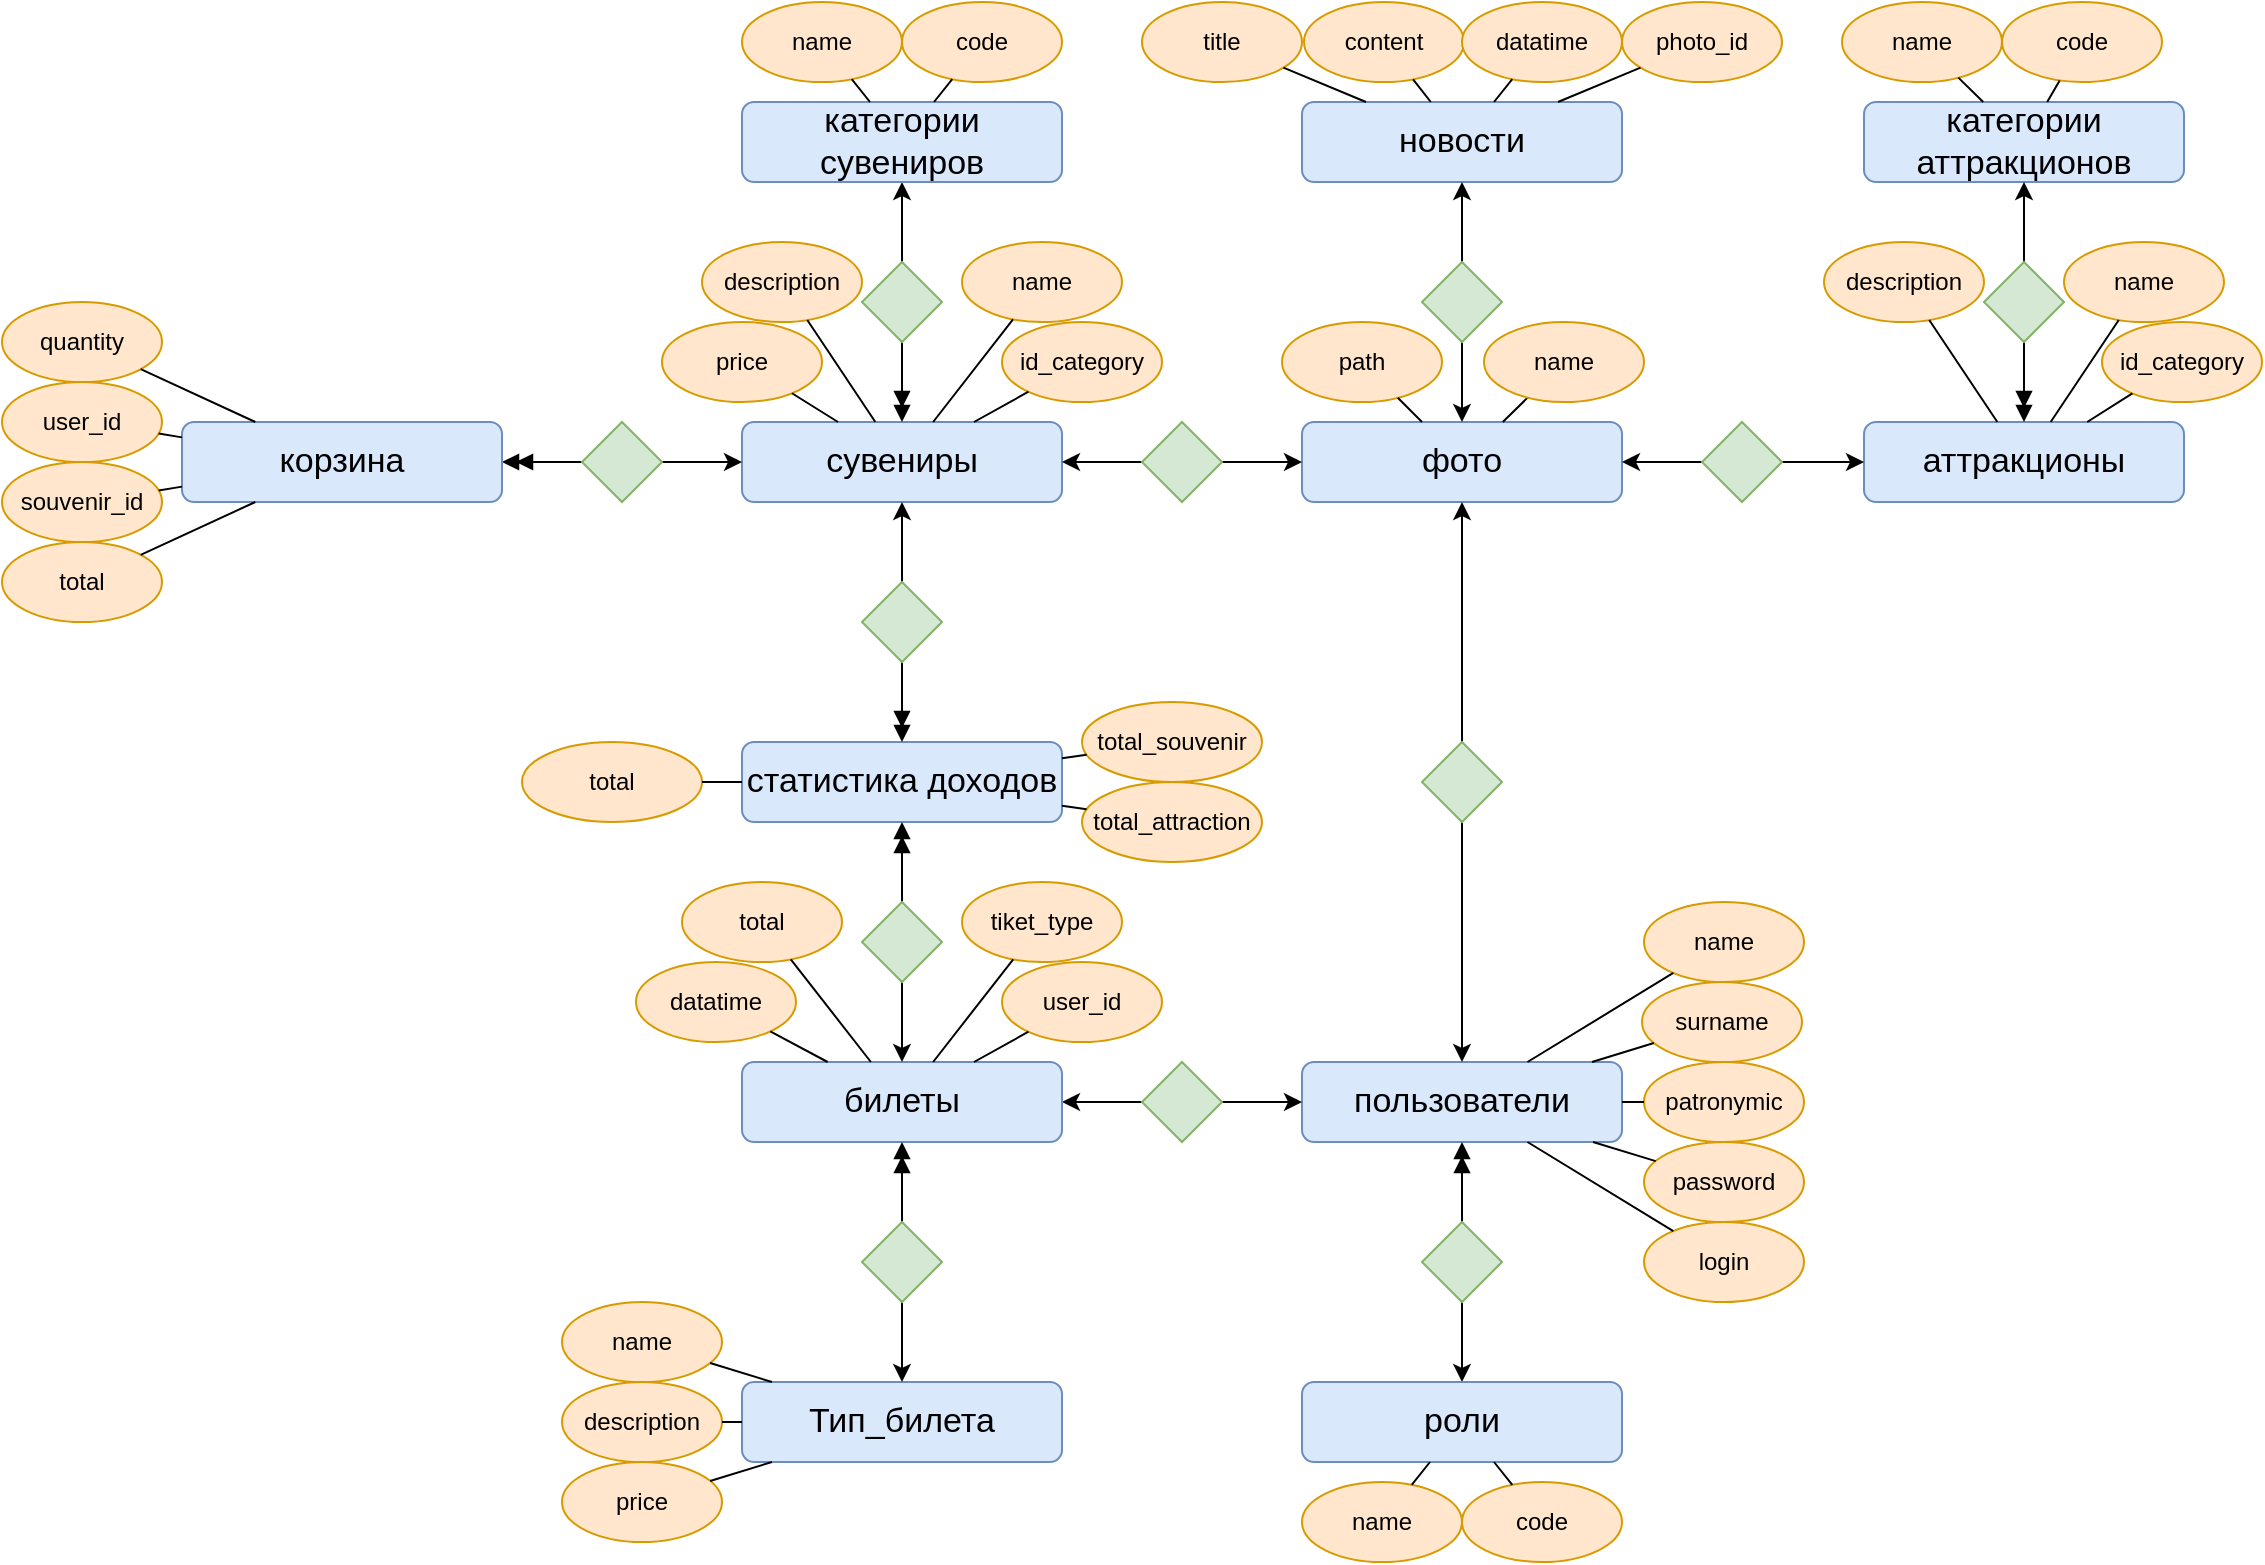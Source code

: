 <mxfile version="21.6.8" type="device">
  <diagram name="Страница — 1" id="EJMO9S1pi9yWRXILg9kb">
    <mxGraphModel dx="1434" dy="2005" grid="1" gridSize="10" guides="1" tooltips="1" connect="1" arrows="1" fold="1" page="1" pageScale="1" pageWidth="827" pageHeight="1169" math="0" shadow="0">
      <root>
        <mxCell id="0" />
        <mxCell id="1" parent="0" />
        <mxCell id="ULA0XsyP2q0sNug3zvJ--26" value="&lt;font style=&quot;font-size: 17px;&quot;&gt;аттракционы&lt;/font&gt;" style="rounded=1;whiteSpace=wrap;html=1;fillColor=#dae8fc;strokeColor=#6c8ebf;" vertex="1" parent="1">
          <mxGeometry x="1441" y="200" width="160" height="40" as="geometry" />
        </mxCell>
        <mxCell id="ULA0XsyP2q0sNug3zvJ--27" value="&lt;font style=&quot;font-size: 17px;&quot;&gt;категории аттракционов&lt;/font&gt;" style="rounded=1;whiteSpace=wrap;html=1;fillColor=#dae8fc;strokeColor=#6c8ebf;" vertex="1" parent="1">
          <mxGeometry x="1441" y="40" width="160" height="40" as="geometry" />
        </mxCell>
        <mxCell id="ULA0XsyP2q0sNug3zvJ--29" value="&lt;font style=&quot;font-size: 17px;&quot;&gt;пользователи&lt;/font&gt;" style="rounded=1;whiteSpace=wrap;html=1;fillColor=#dae8fc;strokeColor=#6c8ebf;" vertex="1" parent="1">
          <mxGeometry x="1160" y="520" width="160" height="40" as="geometry" />
        </mxCell>
        <mxCell id="ULA0XsyP2q0sNug3zvJ--86" style="edgeStyle=orthogonalEdgeStyle;rounded=0;orthogonalLoop=1;jettySize=auto;html=1;" edge="1" parent="1" source="ULA0XsyP2q0sNug3zvJ--30" target="ULA0XsyP2q0sNug3zvJ--27">
          <mxGeometry relative="1" as="geometry" />
        </mxCell>
        <mxCell id="ULA0XsyP2q0sNug3zvJ--87" style="edgeStyle=orthogonalEdgeStyle;rounded=0;orthogonalLoop=1;jettySize=auto;html=1;endArrow=doubleBlock;endFill=1;" edge="1" parent="1" source="ULA0XsyP2q0sNug3zvJ--30" target="ULA0XsyP2q0sNug3zvJ--26">
          <mxGeometry relative="1" as="geometry" />
        </mxCell>
        <mxCell id="ULA0XsyP2q0sNug3zvJ--30" value="" style="rhombus;whiteSpace=wrap;html=1;fillColor=#d5e8d4;strokeColor=#82b366;" vertex="1" parent="1">
          <mxGeometry x="1501" y="120" width="40" height="40" as="geometry" />
        </mxCell>
        <mxCell id="ULA0XsyP2q0sNug3zvJ--35" style="edgeStyle=orthogonalEdgeStyle;rounded=0;orthogonalLoop=1;jettySize=auto;html=1;" edge="1" parent="1" source="ULA0XsyP2q0sNug3zvJ--33" target="ULA0XsyP2q0sNug3zvJ--40">
          <mxGeometry relative="1" as="geometry">
            <mxPoint x="1441" y="220" as="targetPoint" />
          </mxGeometry>
        </mxCell>
        <mxCell id="ULA0XsyP2q0sNug3zvJ--88" style="edgeStyle=orthogonalEdgeStyle;rounded=0;orthogonalLoop=1;jettySize=auto;html=1;" edge="1" parent="1" source="ULA0XsyP2q0sNug3zvJ--33" target="ULA0XsyP2q0sNug3zvJ--29">
          <mxGeometry relative="1" as="geometry" />
        </mxCell>
        <mxCell id="ULA0XsyP2q0sNug3zvJ--33" value="" style="rhombus;whiteSpace=wrap;html=1;fillColor=#d5e8d4;strokeColor=#82b366;" vertex="1" parent="1">
          <mxGeometry x="1080" y="520" width="40" height="40" as="geometry" />
        </mxCell>
        <mxCell id="ULA0XsyP2q0sNug3zvJ--38" style="edgeStyle=orthogonalEdgeStyle;rounded=0;orthogonalLoop=1;jettySize=auto;html=1;" edge="1" parent="1" source="ULA0XsyP2q0sNug3zvJ--36" target="ULA0XsyP2q0sNug3zvJ--37">
          <mxGeometry relative="1" as="geometry" />
        </mxCell>
        <mxCell id="ULA0XsyP2q0sNug3zvJ--39" style="edgeStyle=orthogonalEdgeStyle;rounded=0;orthogonalLoop=1;jettySize=auto;html=1;endArrow=doubleBlock;endFill=1;" edge="1" parent="1" source="ULA0XsyP2q0sNug3zvJ--36" target="ULA0XsyP2q0sNug3zvJ--29">
          <mxGeometry relative="1" as="geometry">
            <mxPoint x="1690" y="1100" as="targetPoint" />
          </mxGeometry>
        </mxCell>
        <mxCell id="ULA0XsyP2q0sNug3zvJ--36" value="" style="rhombus;whiteSpace=wrap;html=1;fillColor=#d5e8d4;strokeColor=#82b366;" vertex="1" parent="1">
          <mxGeometry x="1220" y="600" width="40" height="40" as="geometry" />
        </mxCell>
        <mxCell id="ULA0XsyP2q0sNug3zvJ--37" value="&lt;font style=&quot;font-size: 17px;&quot;&gt;роли&lt;/font&gt;" style="rounded=1;whiteSpace=wrap;html=1;fillColor=#dae8fc;strokeColor=#6c8ebf;" vertex="1" parent="1">
          <mxGeometry x="1160" y="680" width="160" height="40" as="geometry" />
        </mxCell>
        <mxCell id="ULA0XsyP2q0sNug3zvJ--40" value="&lt;font style=&quot;font-size: 17px;&quot;&gt;билеты&lt;/font&gt;" style="rounded=1;whiteSpace=wrap;html=1;fillColor=#dae8fc;strokeColor=#6c8ebf;" vertex="1" parent="1">
          <mxGeometry x="880" y="520" width="160" height="40" as="geometry" />
        </mxCell>
        <mxCell id="ULA0XsyP2q0sNug3zvJ--53" value="&lt;font style=&quot;font-size: 17px;&quot;&gt;сувениры&lt;/font&gt;" style="rounded=1;whiteSpace=wrap;html=1;fillColor=#dae8fc;strokeColor=#6c8ebf;" vertex="1" parent="1">
          <mxGeometry x="880" y="200" width="160" height="40" as="geometry" />
        </mxCell>
        <mxCell id="ULA0XsyP2q0sNug3zvJ--60" style="edgeStyle=orthogonalEdgeStyle;rounded=0;orthogonalLoop=1;jettySize=auto;html=1;endArrow=doubleBlock;endFill=1;" edge="1" parent="1" source="ULA0XsyP2q0sNug3zvJ--58" target="ULA0XsyP2q0sNug3zvJ--53">
          <mxGeometry relative="1" as="geometry" />
        </mxCell>
        <mxCell id="ULA0XsyP2q0sNug3zvJ--61" style="edgeStyle=orthogonalEdgeStyle;rounded=0;orthogonalLoop=1;jettySize=auto;html=1;" edge="1" parent="1" source="ULA0XsyP2q0sNug3zvJ--58" target="ULA0XsyP2q0sNug3zvJ--59">
          <mxGeometry relative="1" as="geometry" />
        </mxCell>
        <mxCell id="ULA0XsyP2q0sNug3zvJ--58" value="" style="rhombus;whiteSpace=wrap;html=1;fillColor=#d5e8d4;strokeColor=#82b366;" vertex="1" parent="1">
          <mxGeometry x="940" y="120" width="40" height="40" as="geometry" />
        </mxCell>
        <mxCell id="ULA0XsyP2q0sNug3zvJ--59" value="&lt;span style=&quot;font-size: 17px;&quot;&gt;категории сувениров&lt;/span&gt;" style="rounded=1;whiteSpace=wrap;html=1;fillColor=#dae8fc;strokeColor=#6c8ebf;" vertex="1" parent="1">
          <mxGeometry x="880" y="40" width="160" height="40" as="geometry" />
        </mxCell>
        <mxCell id="ULA0XsyP2q0sNug3zvJ--62" value="&lt;font style=&quot;font-size: 17px;&quot;&gt;новости&lt;/font&gt;" style="rounded=1;whiteSpace=wrap;html=1;fillColor=#dae8fc;strokeColor=#6c8ebf;" vertex="1" parent="1">
          <mxGeometry x="1160" y="40" width="160" height="40" as="geometry" />
        </mxCell>
        <mxCell id="ULA0XsyP2q0sNug3zvJ--63" value="&lt;font style=&quot;font-size: 17px;&quot;&gt;фото&lt;/font&gt;" style="rounded=1;whiteSpace=wrap;html=1;fillColor=#dae8fc;strokeColor=#6c8ebf;" vertex="1" parent="1">
          <mxGeometry x="1160" y="200" width="160" height="40" as="geometry" />
        </mxCell>
        <mxCell id="ULA0XsyP2q0sNug3zvJ--65" style="edgeStyle=orthogonalEdgeStyle;rounded=0;orthogonalLoop=1;jettySize=auto;html=1;" edge="1" parent="1" source="ULA0XsyP2q0sNug3zvJ--64" target="ULA0XsyP2q0sNug3zvJ--63">
          <mxGeometry relative="1" as="geometry" />
        </mxCell>
        <mxCell id="ULA0XsyP2q0sNug3zvJ--66" style="edgeStyle=orthogonalEdgeStyle;rounded=0;orthogonalLoop=1;jettySize=auto;html=1;" edge="1" parent="1" source="ULA0XsyP2q0sNug3zvJ--64" target="ULA0XsyP2q0sNug3zvJ--62">
          <mxGeometry relative="1" as="geometry" />
        </mxCell>
        <mxCell id="ULA0XsyP2q0sNug3zvJ--64" value="" style="rhombus;whiteSpace=wrap;html=1;fillColor=#d5e8d4;strokeColor=#82b366;" vertex="1" parent="1">
          <mxGeometry x="1220" y="120" width="40" height="40" as="geometry" />
        </mxCell>
        <mxCell id="ULA0XsyP2q0sNug3zvJ--71" style="edgeStyle=orthogonalEdgeStyle;rounded=0;orthogonalLoop=1;jettySize=auto;html=1;" edge="1" parent="1" source="ULA0XsyP2q0sNug3zvJ--70" target="ULA0XsyP2q0sNug3zvJ--63">
          <mxGeometry relative="1" as="geometry" />
        </mxCell>
        <mxCell id="ULA0XsyP2q0sNug3zvJ--72" style="edgeStyle=orthogonalEdgeStyle;rounded=0;orthogonalLoop=1;jettySize=auto;html=1;" edge="1" parent="1" source="ULA0XsyP2q0sNug3zvJ--70" target="ULA0XsyP2q0sNug3zvJ--53">
          <mxGeometry relative="1" as="geometry" />
        </mxCell>
        <mxCell id="ULA0XsyP2q0sNug3zvJ--70" value="" style="rhombus;whiteSpace=wrap;html=1;fillColor=#d5e8d4;strokeColor=#82b366;" vertex="1" parent="1">
          <mxGeometry x="1080" y="200" width="40" height="40" as="geometry" />
        </mxCell>
        <mxCell id="ULA0XsyP2q0sNug3zvJ--75" style="edgeStyle=orthogonalEdgeStyle;rounded=0;orthogonalLoop=1;jettySize=auto;html=1;" edge="1" parent="1" source="ULA0XsyP2q0sNug3zvJ--74" target="ULA0XsyP2q0sNug3zvJ--63">
          <mxGeometry relative="1" as="geometry" />
        </mxCell>
        <mxCell id="ULA0XsyP2q0sNug3zvJ--76" style="edgeStyle=orthogonalEdgeStyle;rounded=0;orthogonalLoop=1;jettySize=auto;html=1;" edge="1" parent="1" source="ULA0XsyP2q0sNug3zvJ--74" target="ULA0XsyP2q0sNug3zvJ--29">
          <mxGeometry relative="1" as="geometry" />
        </mxCell>
        <mxCell id="ULA0XsyP2q0sNug3zvJ--74" value="" style="rhombus;whiteSpace=wrap;html=1;fillColor=#d5e8d4;strokeColor=#82b366;" vertex="1" parent="1">
          <mxGeometry x="1220" y="360" width="40" height="40" as="geometry" />
        </mxCell>
        <mxCell id="ULA0XsyP2q0sNug3zvJ--81" style="edgeStyle=orthogonalEdgeStyle;rounded=0;orthogonalLoop=1;jettySize=auto;html=1;" edge="1" parent="1" source="ULA0XsyP2q0sNug3zvJ--80" target="ULA0XsyP2q0sNug3zvJ--63">
          <mxGeometry relative="1" as="geometry" />
        </mxCell>
        <mxCell id="ULA0XsyP2q0sNug3zvJ--85" style="edgeStyle=orthogonalEdgeStyle;rounded=0;orthogonalLoop=1;jettySize=auto;html=1;" edge="1" parent="1" source="ULA0XsyP2q0sNug3zvJ--80" target="ULA0XsyP2q0sNug3zvJ--26">
          <mxGeometry relative="1" as="geometry" />
        </mxCell>
        <mxCell id="ULA0XsyP2q0sNug3zvJ--80" value="" style="rhombus;whiteSpace=wrap;html=1;fillColor=#d5e8d4;strokeColor=#82b366;" vertex="1" parent="1">
          <mxGeometry x="1360" y="200" width="40" height="40" as="geometry" />
        </mxCell>
        <mxCell id="ULA0XsyP2q0sNug3zvJ--90" style="edgeStyle=orthogonalEdgeStyle;rounded=0;orthogonalLoop=1;jettySize=auto;html=1;" edge="1" parent="1" source="ULA0XsyP2q0sNug3zvJ--89" target="ULA0XsyP2q0sNug3zvJ--53">
          <mxGeometry relative="1" as="geometry" />
        </mxCell>
        <mxCell id="ULA0XsyP2q0sNug3zvJ--92" style="edgeStyle=orthogonalEdgeStyle;rounded=0;orthogonalLoop=1;jettySize=auto;html=1;endArrow=doubleBlock;endFill=1;" edge="1" parent="1" source="ULA0XsyP2q0sNug3zvJ--89" target="ULA0XsyP2q0sNug3zvJ--91">
          <mxGeometry relative="1" as="geometry" />
        </mxCell>
        <mxCell id="ULA0XsyP2q0sNug3zvJ--89" value="" style="rhombus;whiteSpace=wrap;html=1;fillColor=#d5e8d4;strokeColor=#82b366;" vertex="1" parent="1">
          <mxGeometry x="800" y="200" width="40" height="40" as="geometry" />
        </mxCell>
        <mxCell id="ULA0XsyP2q0sNug3zvJ--91" value="&lt;font style=&quot;font-size: 17px;&quot;&gt;корзина&lt;/font&gt;" style="rounded=1;whiteSpace=wrap;html=1;fillColor=#dae8fc;strokeColor=#6c8ebf;" vertex="1" parent="1">
          <mxGeometry x="600" y="200" width="160" height="40" as="geometry" />
        </mxCell>
        <mxCell id="ULA0XsyP2q0sNug3zvJ--94" value="&lt;font style=&quot;font-size: 17px;&quot;&gt;статистика доходов&lt;/font&gt;" style="rounded=1;whiteSpace=wrap;html=1;fillColor=#dae8fc;strokeColor=#6c8ebf;" vertex="1" parent="1">
          <mxGeometry x="880" y="360" width="160" height="40" as="geometry" />
        </mxCell>
        <mxCell id="ULA0XsyP2q0sNug3zvJ--95" value="&lt;font style=&quot;font-size: 17px;&quot;&gt;Тип_билета&lt;/font&gt;" style="rounded=1;whiteSpace=wrap;html=1;fillColor=#dae8fc;strokeColor=#6c8ebf;" vertex="1" parent="1">
          <mxGeometry x="880" y="680" width="160" height="40" as="geometry" />
        </mxCell>
        <mxCell id="ULA0XsyP2q0sNug3zvJ--97" style="edgeStyle=orthogonalEdgeStyle;rounded=0;orthogonalLoop=1;jettySize=auto;html=1;endArrow=doubleBlock;endFill=1;" edge="1" parent="1" source="ULA0XsyP2q0sNug3zvJ--96" target="ULA0XsyP2q0sNug3zvJ--40">
          <mxGeometry relative="1" as="geometry" />
        </mxCell>
        <mxCell id="ULA0XsyP2q0sNug3zvJ--98" style="edgeStyle=orthogonalEdgeStyle;rounded=0;orthogonalLoop=1;jettySize=auto;html=1;" edge="1" parent="1" source="ULA0XsyP2q0sNug3zvJ--96" target="ULA0XsyP2q0sNug3zvJ--95">
          <mxGeometry relative="1" as="geometry" />
        </mxCell>
        <mxCell id="ULA0XsyP2q0sNug3zvJ--96" value="" style="rhombus;whiteSpace=wrap;html=1;fillColor=#d5e8d4;strokeColor=#82b366;" vertex="1" parent="1">
          <mxGeometry x="940" y="600" width="40" height="40" as="geometry" />
        </mxCell>
        <mxCell id="ULA0XsyP2q0sNug3zvJ--101" style="edgeStyle=orthogonalEdgeStyle;rounded=0;orthogonalLoop=1;jettySize=auto;html=1;" edge="1" parent="1" source="ULA0XsyP2q0sNug3zvJ--99" target="ULA0XsyP2q0sNug3zvJ--53">
          <mxGeometry relative="1" as="geometry" />
        </mxCell>
        <mxCell id="ULA0XsyP2q0sNug3zvJ--102" style="edgeStyle=orthogonalEdgeStyle;rounded=0;orthogonalLoop=1;jettySize=auto;html=1;endArrow=doubleBlock;endFill=1;" edge="1" parent="1" source="ULA0XsyP2q0sNug3zvJ--99" target="ULA0XsyP2q0sNug3zvJ--94">
          <mxGeometry relative="1" as="geometry" />
        </mxCell>
        <mxCell id="ULA0XsyP2q0sNug3zvJ--99" value="" style="rhombus;whiteSpace=wrap;html=1;fillColor=#d5e8d4;strokeColor=#82b366;" vertex="1" parent="1">
          <mxGeometry x="940" y="280" width="40" height="40" as="geometry" />
        </mxCell>
        <mxCell id="ULA0XsyP2q0sNug3zvJ--103" style="edgeStyle=orthogonalEdgeStyle;rounded=0;orthogonalLoop=1;jettySize=auto;html=1;endArrow=doubleBlock;endFill=1;" edge="1" parent="1" source="ULA0XsyP2q0sNug3zvJ--100" target="ULA0XsyP2q0sNug3zvJ--94">
          <mxGeometry relative="1" as="geometry" />
        </mxCell>
        <mxCell id="ULA0XsyP2q0sNug3zvJ--104" style="edgeStyle=orthogonalEdgeStyle;rounded=0;orthogonalLoop=1;jettySize=auto;html=1;" edge="1" parent="1" source="ULA0XsyP2q0sNug3zvJ--100" target="ULA0XsyP2q0sNug3zvJ--40">
          <mxGeometry relative="1" as="geometry" />
        </mxCell>
        <mxCell id="ULA0XsyP2q0sNug3zvJ--100" value="" style="rhombus;whiteSpace=wrap;html=1;fillColor=#d5e8d4;strokeColor=#82b366;" vertex="1" parent="1">
          <mxGeometry x="940" y="440" width="40" height="40" as="geometry" />
        </mxCell>
        <mxCell id="ULA0XsyP2q0sNug3zvJ--105" value="name" style="ellipse;whiteSpace=wrap;html=1;fillColor=#ffe6cc;strokeColor=#d79b00;" vertex="1" parent="1">
          <mxGeometry x="1160" y="730" width="80" height="40" as="geometry" />
        </mxCell>
        <mxCell id="ULA0XsyP2q0sNug3zvJ--106" value="code" style="ellipse;whiteSpace=wrap;html=1;fillColor=#ffe6cc;strokeColor=#d79b00;" vertex="1" parent="1">
          <mxGeometry x="1240" y="730" width="80" height="40" as="geometry" />
        </mxCell>
        <mxCell id="ULA0XsyP2q0sNug3zvJ--107" value="" style="endArrow=none;html=1;rounded=0;" edge="1" parent="1" source="ULA0XsyP2q0sNug3zvJ--105" target="ULA0XsyP2q0sNug3zvJ--37">
          <mxGeometry width="50" height="50" relative="1" as="geometry">
            <mxPoint x="1110" y="450" as="sourcePoint" />
            <mxPoint x="1160" y="400" as="targetPoint" />
          </mxGeometry>
        </mxCell>
        <mxCell id="ULA0XsyP2q0sNug3zvJ--108" value="" style="endArrow=none;html=1;rounded=0;" edge="1" parent="1" source="ULA0XsyP2q0sNug3zvJ--106" target="ULA0XsyP2q0sNug3zvJ--37">
          <mxGeometry width="50" height="50" relative="1" as="geometry">
            <mxPoint x="1220" y="771" as="sourcePoint" />
            <mxPoint x="1240" y="730" as="targetPoint" />
          </mxGeometry>
        </mxCell>
        <mxCell id="ULA0XsyP2q0sNug3zvJ--109" value="name" style="ellipse;whiteSpace=wrap;html=1;fillColor=#ffe6cc;strokeColor=#d79b00;" vertex="1" parent="1">
          <mxGeometry x="1430" y="-10" width="80" height="40" as="geometry" />
        </mxCell>
        <mxCell id="ULA0XsyP2q0sNug3zvJ--110" value="code" style="ellipse;whiteSpace=wrap;html=1;fillColor=#ffe6cc;strokeColor=#d79b00;" vertex="1" parent="1">
          <mxGeometry x="1510" y="-10" width="80" height="40" as="geometry" />
        </mxCell>
        <mxCell id="ULA0XsyP2q0sNug3zvJ--112" value="" style="endArrow=none;html=1;rounded=0;" edge="1" parent="1" source="ULA0XsyP2q0sNug3zvJ--27" target="ULA0XsyP2q0sNug3zvJ--110">
          <mxGeometry width="50" height="50" relative="1" as="geometry">
            <mxPoint x="1110" y="350" as="sourcePoint" />
            <mxPoint x="1160" y="300" as="targetPoint" />
          </mxGeometry>
        </mxCell>
        <mxCell id="ULA0XsyP2q0sNug3zvJ--113" value="" style="endArrow=none;html=1;rounded=0;" edge="1" parent="1" source="ULA0XsyP2q0sNug3zvJ--27" target="ULA0XsyP2q0sNug3zvJ--109">
          <mxGeometry width="50" height="50" relative="1" as="geometry">
            <mxPoint x="1110" y="350" as="sourcePoint" />
            <mxPoint x="1160" y="300" as="targetPoint" />
          </mxGeometry>
        </mxCell>
        <mxCell id="ULA0XsyP2q0sNug3zvJ--115" value="name" style="ellipse;whiteSpace=wrap;html=1;fillColor=#ffe6cc;strokeColor=#d79b00;" vertex="1" parent="1">
          <mxGeometry x="880" y="-10" width="80" height="40" as="geometry" />
        </mxCell>
        <mxCell id="ULA0XsyP2q0sNug3zvJ--116" value="code" style="ellipse;whiteSpace=wrap;html=1;fillColor=#ffe6cc;strokeColor=#d79b00;" vertex="1" parent="1">
          <mxGeometry x="960" y="-10" width="80" height="40" as="geometry" />
        </mxCell>
        <mxCell id="ULA0XsyP2q0sNug3zvJ--117" value="" style="endArrow=none;html=1;rounded=0;" edge="1" parent="1" source="ULA0XsyP2q0sNug3zvJ--59" target="ULA0XsyP2q0sNug3zvJ--115">
          <mxGeometry width="50" height="50" relative="1" as="geometry">
            <mxPoint x="1516" y="50" as="sourcePoint" />
            <mxPoint x="1494" y="19" as="targetPoint" />
          </mxGeometry>
        </mxCell>
        <mxCell id="ULA0XsyP2q0sNug3zvJ--118" value="" style="endArrow=none;html=1;rounded=0;" edge="1" parent="1" source="ULA0XsyP2q0sNug3zvJ--59" target="ULA0XsyP2q0sNug3zvJ--116">
          <mxGeometry width="50" height="50" relative="1" as="geometry">
            <mxPoint x="959" y="50" as="sourcePoint" />
            <mxPoint x="941" y="19" as="targetPoint" />
          </mxGeometry>
        </mxCell>
        <mxCell id="ULA0XsyP2q0sNug3zvJ--119" value="name" style="ellipse;whiteSpace=wrap;html=1;fillColor=#ffe6cc;strokeColor=#d79b00;" vertex="1" parent="1">
          <mxGeometry x="1331" y="440" width="80" height="40" as="geometry" />
        </mxCell>
        <mxCell id="ULA0XsyP2q0sNug3zvJ--120" value="surname" style="ellipse;whiteSpace=wrap;html=1;fillColor=#ffe6cc;strokeColor=#d79b00;" vertex="1" parent="1">
          <mxGeometry x="1330" y="480" width="80" height="40" as="geometry" />
        </mxCell>
        <mxCell id="ULA0XsyP2q0sNug3zvJ--121" value="patronymic" style="ellipse;whiteSpace=wrap;html=1;fillColor=#ffe6cc;strokeColor=#d79b00;" vertex="1" parent="1">
          <mxGeometry x="1331" y="520" width="80" height="40" as="geometry" />
        </mxCell>
        <mxCell id="ULA0XsyP2q0sNug3zvJ--122" value="password" style="ellipse;whiteSpace=wrap;html=1;fillColor=#ffe6cc;strokeColor=#d79b00;" vertex="1" parent="1">
          <mxGeometry x="1331" y="560" width="80" height="40" as="geometry" />
        </mxCell>
        <mxCell id="ULA0XsyP2q0sNug3zvJ--123" value="login" style="ellipse;whiteSpace=wrap;html=1;fillColor=#ffe6cc;strokeColor=#d79b00;" vertex="1" parent="1">
          <mxGeometry x="1331" y="600" width="80" height="40" as="geometry" />
        </mxCell>
        <mxCell id="ULA0XsyP2q0sNug3zvJ--124" value="" style="endArrow=none;html=1;rounded=0;" edge="1" parent="1" source="ULA0XsyP2q0sNug3zvJ--29" target="ULA0XsyP2q0sNug3zvJ--119">
          <mxGeometry width="50" height="50" relative="1" as="geometry">
            <mxPoint x="1110" y="550" as="sourcePoint" />
            <mxPoint x="1160" y="500" as="targetPoint" />
          </mxGeometry>
        </mxCell>
        <mxCell id="ULA0XsyP2q0sNug3zvJ--125" value="" style="endArrow=none;html=1;rounded=0;" edge="1" parent="1" source="ULA0XsyP2q0sNug3zvJ--29" target="ULA0XsyP2q0sNug3zvJ--120">
          <mxGeometry width="50" height="50" relative="1" as="geometry">
            <mxPoint x="1288" y="530" as="sourcePoint" />
            <mxPoint x="1373" y="485" as="targetPoint" />
          </mxGeometry>
        </mxCell>
        <mxCell id="ULA0XsyP2q0sNug3zvJ--126" value="" style="endArrow=none;html=1;rounded=0;" edge="1" parent="1" source="ULA0XsyP2q0sNug3zvJ--29" target="ULA0XsyP2q0sNug3zvJ--121">
          <mxGeometry width="50" height="50" relative="1" as="geometry">
            <mxPoint x="1325" y="530" as="sourcePoint" />
            <mxPoint x="1364" y="519" as="targetPoint" />
          </mxGeometry>
        </mxCell>
        <mxCell id="ULA0XsyP2q0sNug3zvJ--127" value="" style="endArrow=none;html=1;rounded=0;" edge="1" parent="1" source="ULA0XsyP2q0sNug3zvJ--29" target="ULA0XsyP2q0sNug3zvJ--122">
          <mxGeometry width="50" height="50" relative="1" as="geometry">
            <mxPoint x="1330" y="550" as="sourcePoint" />
            <mxPoint x="1360" y="550" as="targetPoint" />
          </mxGeometry>
        </mxCell>
        <mxCell id="ULA0XsyP2q0sNug3zvJ--128" value="" style="endArrow=none;html=1;rounded=0;" edge="1" parent="1" source="ULA0XsyP2q0sNug3zvJ--29" target="ULA0XsyP2q0sNug3zvJ--123">
          <mxGeometry width="50" height="50" relative="1" as="geometry">
            <mxPoint x="1325" y="570" as="sourcePoint" />
            <mxPoint x="1365" y="581" as="targetPoint" />
          </mxGeometry>
        </mxCell>
        <mxCell id="ULA0XsyP2q0sNug3zvJ--129" value="name" style="ellipse;whiteSpace=wrap;html=1;fillColor=#ffe6cc;strokeColor=#d79b00;" vertex="1" parent="1">
          <mxGeometry x="790" y="640" width="80" height="40" as="geometry" />
        </mxCell>
        <mxCell id="ULA0XsyP2q0sNug3zvJ--130" value="description" style="ellipse;whiteSpace=wrap;html=1;fillColor=#ffe6cc;strokeColor=#d79b00;" vertex="1" parent="1">
          <mxGeometry x="790" y="680" width="80" height="40" as="geometry" />
        </mxCell>
        <mxCell id="ULA0XsyP2q0sNug3zvJ--132" value="price" style="ellipse;whiteSpace=wrap;html=1;fillColor=#ffe6cc;strokeColor=#d79b00;" vertex="1" parent="1">
          <mxGeometry x="790" y="720" width="80" height="40" as="geometry" />
        </mxCell>
        <mxCell id="ULA0XsyP2q0sNug3zvJ--133" value="" style="endArrow=none;html=1;rounded=0;" edge="1" parent="1" source="ULA0XsyP2q0sNug3zvJ--132" target="ULA0XsyP2q0sNug3zvJ--95">
          <mxGeometry width="50" height="50" relative="1" as="geometry">
            <mxPoint x="1110" y="550" as="sourcePoint" />
            <mxPoint x="1160" y="500" as="targetPoint" />
          </mxGeometry>
        </mxCell>
        <mxCell id="ULA0XsyP2q0sNug3zvJ--134" value="" style="endArrow=none;html=1;rounded=0;" edge="1" parent="1" source="ULA0XsyP2q0sNug3zvJ--130" target="ULA0XsyP2q0sNug3zvJ--95">
          <mxGeometry width="50" height="50" relative="1" as="geometry">
            <mxPoint x="1110" y="550" as="sourcePoint" />
            <mxPoint x="1160" y="500" as="targetPoint" />
          </mxGeometry>
        </mxCell>
        <mxCell id="ULA0XsyP2q0sNug3zvJ--135" value="" style="endArrow=none;html=1;rounded=0;" edge="1" parent="1" source="ULA0XsyP2q0sNug3zvJ--129" target="ULA0XsyP2q0sNug3zvJ--95">
          <mxGeometry width="50" height="50" relative="1" as="geometry">
            <mxPoint x="1110" y="550" as="sourcePoint" />
            <mxPoint x="1160" y="500" as="targetPoint" />
          </mxGeometry>
        </mxCell>
        <mxCell id="ULA0XsyP2q0sNug3zvJ--136" value="total" style="ellipse;whiteSpace=wrap;html=1;fillColor=#ffe6cc;strokeColor=#d79b00;" vertex="1" parent="1">
          <mxGeometry x="850" y="430" width="80" height="40" as="geometry" />
        </mxCell>
        <mxCell id="ULA0XsyP2q0sNug3zvJ--137" value="datatime" style="ellipse;whiteSpace=wrap;html=1;fillColor=#ffe6cc;strokeColor=#d79b00;" vertex="1" parent="1">
          <mxGeometry x="827" y="470" width="80" height="40" as="geometry" />
        </mxCell>
        <mxCell id="ULA0XsyP2q0sNug3zvJ--138" value="" style="endArrow=none;html=1;rounded=0;" edge="1" parent="1" source="ULA0XsyP2q0sNug3zvJ--136" target="ULA0XsyP2q0sNug3zvJ--40">
          <mxGeometry width="50" height="50" relative="1" as="geometry">
            <mxPoint x="844" y="710" as="sourcePoint" />
            <mxPoint x="850" y="582.308" as="targetPoint" />
          </mxGeometry>
        </mxCell>
        <mxCell id="ULA0XsyP2q0sNug3zvJ--139" value="" style="endArrow=none;html=1;rounded=0;" edge="1" parent="1" source="ULA0XsyP2q0sNug3zvJ--137" target="ULA0XsyP2q0sNug3zvJ--40">
          <mxGeometry width="50" height="50" relative="1" as="geometry">
            <mxPoint x="840" y="580" as="sourcePoint" />
            <mxPoint x="850" y="557.692" as="targetPoint" />
          </mxGeometry>
        </mxCell>
        <mxCell id="ULA0XsyP2q0sNug3zvJ--140" value="quantity" style="ellipse;whiteSpace=wrap;html=1;fillColor=#ffe6cc;strokeColor=#d79b00;" vertex="1" parent="1">
          <mxGeometry x="510" y="140" width="80" height="40" as="geometry" />
        </mxCell>
        <mxCell id="ULA0XsyP2q0sNug3zvJ--141" value="" style="endArrow=none;html=1;rounded=0;" edge="1" parent="1" source="ULA0XsyP2q0sNug3zvJ--140" target="ULA0XsyP2q0sNug3zvJ--91">
          <mxGeometry width="50" height="50" relative="1" as="geometry">
            <mxPoint x="1100" y="400" as="sourcePoint" />
            <mxPoint x="590" y="170" as="targetPoint" />
          </mxGeometry>
        </mxCell>
        <mxCell id="ULA0XsyP2q0sNug3zvJ--142" value="tiket_type" style="ellipse;whiteSpace=wrap;html=1;fillColor=#ffe6cc;strokeColor=#d79b00;" vertex="1" parent="1">
          <mxGeometry x="990" y="430" width="80" height="40" as="geometry" />
        </mxCell>
        <mxCell id="ULA0XsyP2q0sNug3zvJ--143" value="user_id" style="ellipse;whiteSpace=wrap;html=1;fillColor=#ffe6cc;strokeColor=#d79b00;" vertex="1" parent="1">
          <mxGeometry x="1010" y="470" width="80" height="40" as="geometry" />
        </mxCell>
        <mxCell id="ULA0XsyP2q0sNug3zvJ--144" value="" style="endArrow=none;html=1;rounded=0;" edge="1" parent="1" source="ULA0XsyP2q0sNug3zvJ--142" target="ULA0XsyP2q0sNug3zvJ--40">
          <mxGeometry width="50" height="50" relative="1" as="geometry">
            <mxPoint x="879" y="565" as="sourcePoint" />
            <mxPoint x="890" y="562" as="targetPoint" />
          </mxGeometry>
        </mxCell>
        <mxCell id="ULA0XsyP2q0sNug3zvJ--145" value="" style="endArrow=none;html=1;rounded=0;" edge="1" parent="1" source="ULA0XsyP2q0sNug3zvJ--143" target="ULA0XsyP2q0sNug3zvJ--40">
          <mxGeometry width="50" height="50" relative="1" as="geometry">
            <mxPoint x="869" y="504" as="sourcePoint" />
            <mxPoint x="927" y="530" as="targetPoint" />
          </mxGeometry>
        </mxCell>
        <mxCell id="ULA0XsyP2q0sNug3zvJ--146" value="total_souvenir" style="ellipse;whiteSpace=wrap;html=1;fillColor=#ffe6cc;strokeColor=#d79b00;" vertex="1" parent="1">
          <mxGeometry x="1050" y="340" width="90" height="40" as="geometry" />
        </mxCell>
        <mxCell id="ULA0XsyP2q0sNug3zvJ--148" value="name" style="ellipse;whiteSpace=wrap;html=1;fillColor=#ffe6cc;strokeColor=#d79b00;" vertex="1" parent="1">
          <mxGeometry x="990" y="110" width="80" height="40" as="geometry" />
        </mxCell>
        <mxCell id="ULA0XsyP2q0sNug3zvJ--149" value="description" style="ellipse;whiteSpace=wrap;html=1;fillColor=#ffe6cc;strokeColor=#d79b00;" vertex="1" parent="1">
          <mxGeometry x="860" y="110" width="80" height="40" as="geometry" />
        </mxCell>
        <mxCell id="ULA0XsyP2q0sNug3zvJ--150" value="price" style="ellipse;whiteSpace=wrap;html=1;fillColor=#ffe6cc;strokeColor=#d79b00;" vertex="1" parent="1">
          <mxGeometry x="840" y="150" width="80" height="40" as="geometry" />
        </mxCell>
        <mxCell id="ULA0XsyP2q0sNug3zvJ--151" value="" style="endArrow=none;html=1;rounded=0;" edge="1" parent="1" source="ULA0XsyP2q0sNug3zvJ--53" target="ULA0XsyP2q0sNug3zvJ--149">
          <mxGeometry width="50" height="50" relative="1" as="geometry">
            <mxPoint x="1110" y="370" as="sourcePoint" />
            <mxPoint x="1160" y="320" as="targetPoint" />
          </mxGeometry>
        </mxCell>
        <mxCell id="ULA0XsyP2q0sNug3zvJ--152" value="" style="endArrow=none;html=1;rounded=0;" edge="1" parent="1" source="ULA0XsyP2q0sNug3zvJ--53" target="ULA0XsyP2q0sNug3zvJ--150">
          <mxGeometry width="50" height="50" relative="1" as="geometry">
            <mxPoint x="915" y="190" as="sourcePoint" />
            <mxPoint x="1180" y="320" as="targetPoint" />
          </mxGeometry>
        </mxCell>
        <mxCell id="ULA0XsyP2q0sNug3zvJ--153" value="" style="endArrow=none;html=1;rounded=0;" edge="1" parent="1" source="ULA0XsyP2q0sNug3zvJ--53" target="ULA0XsyP2q0sNug3zvJ--148">
          <mxGeometry width="50" height="50" relative="1" as="geometry">
            <mxPoint x="1130" y="390" as="sourcePoint" />
            <mxPoint x="1180" y="340" as="targetPoint" />
          </mxGeometry>
        </mxCell>
        <mxCell id="ULA0XsyP2q0sNug3zvJ--155" value="" style="endArrow=none;html=1;rounded=0;" edge="1" parent="1" source="ULA0XsyP2q0sNug3zvJ--63" target="ULA0XsyP2q0sNug3zvJ--168">
          <mxGeometry width="50" height="50" relative="1" as="geometry">
            <mxPoint x="1020" y="210" as="sourcePoint" />
            <mxPoint x="1358.712" y="176.655" as="targetPoint" />
          </mxGeometry>
        </mxCell>
        <mxCell id="ULA0XsyP2q0sNug3zvJ--156" value="title" style="ellipse;whiteSpace=wrap;html=1;fillColor=#ffe6cc;strokeColor=#d79b00;" vertex="1" parent="1">
          <mxGeometry x="1080" y="-10" width="80" height="40" as="geometry" />
        </mxCell>
        <mxCell id="ULA0XsyP2q0sNug3zvJ--157" value="content" style="ellipse;whiteSpace=wrap;html=1;fillColor=#ffe6cc;strokeColor=#d79b00;" vertex="1" parent="1">
          <mxGeometry x="1161" y="-10" width="80" height="40" as="geometry" />
        </mxCell>
        <mxCell id="ULA0XsyP2q0sNug3zvJ--158" value="datatime" style="ellipse;whiteSpace=wrap;html=1;fillColor=#ffe6cc;strokeColor=#d79b00;" vertex="1" parent="1">
          <mxGeometry x="1240" y="-10" width="80" height="40" as="geometry" />
        </mxCell>
        <mxCell id="ULA0XsyP2q0sNug3zvJ--159" value="" style="endArrow=none;html=1;rounded=0;" edge="1" parent="1" source="ULA0XsyP2q0sNug3zvJ--62" target="ULA0XsyP2q0sNug3zvJ--158">
          <mxGeometry width="50" height="50" relative="1" as="geometry">
            <mxPoint x="1298" y="210" as="sourcePoint" />
            <mxPoint x="1330" y="196" as="targetPoint" />
          </mxGeometry>
        </mxCell>
        <mxCell id="ULA0XsyP2q0sNug3zvJ--160" value="" style="endArrow=none;html=1;rounded=0;" edge="1" parent="1" source="ULA0XsyP2q0sNug3zvJ--62" target="ULA0XsyP2q0sNug3zvJ--156">
          <mxGeometry width="50" height="50" relative="1" as="geometry">
            <mxPoint x="1308" y="220" as="sourcePoint" />
            <mxPoint x="1346" y="40" as="targetPoint" />
          </mxGeometry>
        </mxCell>
        <mxCell id="ULA0XsyP2q0sNug3zvJ--161" value="" style="endArrow=none;html=1;rounded=0;" edge="1" parent="1" source="ULA0XsyP2q0sNug3zvJ--62" target="ULA0XsyP2q0sNug3zvJ--157">
          <mxGeometry width="50" height="50" relative="1" as="geometry">
            <mxPoint x="1318" y="230" as="sourcePoint" />
            <mxPoint x="1356" y="50" as="targetPoint" />
          </mxGeometry>
        </mxCell>
        <mxCell id="ULA0XsyP2q0sNug3zvJ--162" value="name" style="ellipse;whiteSpace=wrap;html=1;fillColor=#ffe6cc;strokeColor=#d79b00;" vertex="1" parent="1">
          <mxGeometry x="1541" y="110" width="80" height="40" as="geometry" />
        </mxCell>
        <mxCell id="ULA0XsyP2q0sNug3zvJ--163" value="description" style="ellipse;whiteSpace=wrap;html=1;fillColor=#ffe6cc;strokeColor=#d79b00;" vertex="1" parent="1">
          <mxGeometry x="1421" y="110" width="80" height="40" as="geometry" />
        </mxCell>
        <mxCell id="ULA0XsyP2q0sNug3zvJ--166" value="path" style="ellipse;whiteSpace=wrap;html=1;fillColor=#ffe6cc;strokeColor=#d79b00;" vertex="1" parent="1">
          <mxGeometry x="1150" y="150" width="80" height="40" as="geometry" />
        </mxCell>
        <mxCell id="ULA0XsyP2q0sNug3zvJ--167" value="" style="endArrow=none;html=1;rounded=0;" edge="1" parent="1" source="ULA0XsyP2q0sNug3zvJ--63" target="ULA0XsyP2q0sNug3zvJ--166">
          <mxGeometry width="50" height="50" relative="1" as="geometry">
            <mxPoint x="1298" y="210" as="sourcePoint" />
            <mxPoint x="1330" y="196" as="targetPoint" />
          </mxGeometry>
        </mxCell>
        <mxCell id="ULA0XsyP2q0sNug3zvJ--168" value="name" style="ellipse;whiteSpace=wrap;html=1;fillColor=#ffe6cc;strokeColor=#d79b00;" vertex="1" parent="1">
          <mxGeometry x="1251" y="150" width="80" height="40" as="geometry" />
        </mxCell>
        <mxCell id="ULA0XsyP2q0sNug3zvJ--170" value="" style="endArrow=none;html=1;rounded=0;" edge="1" parent="1" source="ULA0XsyP2q0sNug3zvJ--162" target="ULA0XsyP2q0sNug3zvJ--26">
          <mxGeometry width="50" height="50" relative="1" as="geometry">
            <mxPoint x="1650" y="188" as="sourcePoint" />
            <mxPoint x="1332" y="168" as="targetPoint" />
          </mxGeometry>
        </mxCell>
        <mxCell id="ULA0XsyP2q0sNug3zvJ--171" value="" style="endArrow=none;html=1;rounded=0;" edge="1" parent="1" source="ULA0XsyP2q0sNug3zvJ--163" target="ULA0XsyP2q0sNug3zvJ--26">
          <mxGeometry width="50" height="50" relative="1" as="geometry">
            <mxPoint x="1660" y="198" as="sourcePoint" />
            <mxPoint x="1342" y="178" as="targetPoint" />
          </mxGeometry>
        </mxCell>
        <mxCell id="ULA0XsyP2q0sNug3zvJ--173" value="user_id" style="ellipse;whiteSpace=wrap;html=1;fillColor=#ffe6cc;strokeColor=#d79b00;" vertex="1" parent="1">
          <mxGeometry x="510" y="180" width="80" height="40" as="geometry" />
        </mxCell>
        <mxCell id="ULA0XsyP2q0sNug3zvJ--174" value="souvenir_id" style="ellipse;whiteSpace=wrap;html=1;fillColor=#ffe6cc;strokeColor=#d79b00;" vertex="1" parent="1">
          <mxGeometry x="510" y="220" width="80" height="40" as="geometry" />
        </mxCell>
        <mxCell id="ULA0XsyP2q0sNug3zvJ--175" value="total" style="ellipse;whiteSpace=wrap;html=1;fillColor=#ffe6cc;strokeColor=#d79b00;" vertex="1" parent="1">
          <mxGeometry x="510" y="260" width="80" height="40" as="geometry" />
        </mxCell>
        <mxCell id="ULA0XsyP2q0sNug3zvJ--176" value="" style="endArrow=none;html=1;rounded=0;" edge="1" parent="1" source="ULA0XsyP2q0sNug3zvJ--173" target="ULA0XsyP2q0sNug3zvJ--91">
          <mxGeometry width="50" height="50" relative="1" as="geometry">
            <mxPoint x="580" y="180" as="sourcePoint" />
            <mxPoint x="600" y="190" as="targetPoint" />
          </mxGeometry>
        </mxCell>
        <mxCell id="ULA0XsyP2q0sNug3zvJ--177" value="" style="endArrow=none;html=1;rounded=0;" edge="1" parent="1" source="ULA0XsyP2q0sNug3zvJ--174" target="ULA0XsyP2q0sNug3zvJ--91">
          <mxGeometry width="50" height="50" relative="1" as="geometry">
            <mxPoint x="585" y="260" as="sourcePoint" />
            <mxPoint x="620" y="250" as="targetPoint" />
          </mxGeometry>
        </mxCell>
        <mxCell id="ULA0XsyP2q0sNug3zvJ--178" value="" style="endArrow=none;html=1;rounded=0;" edge="1" parent="1" source="ULA0XsyP2q0sNug3zvJ--175" target="ULA0XsyP2q0sNug3zvJ--91">
          <mxGeometry width="50" height="50" relative="1" as="geometry">
            <mxPoint x="576" y="295" as="sourcePoint" />
            <mxPoint x="655" y="250" as="targetPoint" />
          </mxGeometry>
        </mxCell>
        <mxCell id="ULA0XsyP2q0sNug3zvJ--179" value="" style="endArrow=none;html=1;rounded=0;" edge="1" parent="1" source="ULA0XsyP2q0sNug3zvJ--94" target="ULA0XsyP2q0sNug3zvJ--146">
          <mxGeometry width="50" height="50" relative="1" as="geometry">
            <mxPoint x="869" y="504" as="sourcePoint" />
            <mxPoint x="927" y="530" as="targetPoint" />
          </mxGeometry>
        </mxCell>
        <mxCell id="ULA0XsyP2q0sNug3zvJ--180" value="total_attraction" style="ellipse;whiteSpace=wrap;html=1;fillColor=#ffe6cc;strokeColor=#d79b00;" vertex="1" parent="1">
          <mxGeometry x="1050" y="380" width="90" height="40" as="geometry" />
        </mxCell>
        <mxCell id="ULA0XsyP2q0sNug3zvJ--181" value="" style="endArrow=none;html=1;rounded=0;" edge="1" parent="1" source="ULA0XsyP2q0sNug3zvJ--94" target="ULA0XsyP2q0sNug3zvJ--180">
          <mxGeometry width="50" height="50" relative="1" as="geometry">
            <mxPoint x="1050" y="390" as="sourcePoint" />
            <mxPoint x="1080" y="390" as="targetPoint" />
          </mxGeometry>
        </mxCell>
        <mxCell id="ULA0XsyP2q0sNug3zvJ--182" value="photo_id" style="ellipse;whiteSpace=wrap;html=1;fillColor=#ffe6cc;strokeColor=#d79b00;" vertex="1" parent="1">
          <mxGeometry x="1320" y="-10" width="80" height="40" as="geometry" />
        </mxCell>
        <mxCell id="ULA0XsyP2q0sNug3zvJ--183" value="" style="endArrow=none;html=1;rounded=0;" edge="1" parent="1" source="ULA0XsyP2q0sNug3zvJ--62" target="ULA0XsyP2q0sNug3zvJ--182">
          <mxGeometry width="50" height="50" relative="1" as="geometry">
            <mxPoint x="1282" y="50" as="sourcePoint" />
            <mxPoint x="1305" y="36" as="targetPoint" />
          </mxGeometry>
        </mxCell>
        <mxCell id="ULA0XsyP2q0sNug3zvJ--184" value="id_category" style="ellipse;whiteSpace=wrap;html=1;fillColor=#ffe6cc;strokeColor=#d79b00;" vertex="1" parent="1">
          <mxGeometry x="1010" y="150" width="80" height="40" as="geometry" />
        </mxCell>
        <mxCell id="ULA0XsyP2q0sNug3zvJ--185" value="" style="endArrow=none;html=1;rounded=0;" edge="1" parent="1" source="ULA0XsyP2q0sNug3zvJ--53" target="ULA0XsyP2q0sNug3zvJ--184">
          <mxGeometry width="50" height="50" relative="1" as="geometry">
            <mxPoint x="989" y="210" as="sourcePoint" />
            <mxPoint x="1083" y="108" as="targetPoint" />
          </mxGeometry>
        </mxCell>
        <mxCell id="ULA0XsyP2q0sNug3zvJ--186" value="id_category" style="ellipse;whiteSpace=wrap;html=1;fillColor=#ffe6cc;strokeColor=#d79b00;" vertex="1" parent="1">
          <mxGeometry x="1560" y="150" width="80" height="40" as="geometry" />
        </mxCell>
        <mxCell id="ULA0XsyP2q0sNug3zvJ--187" value="" style="endArrow=none;html=1;rounded=0;" edge="1" parent="1" source="ULA0XsyP2q0sNug3zvJ--26" target="ULA0XsyP2q0sNug3zvJ--186">
          <mxGeometry width="50" height="50" relative="1" as="geometry">
            <mxPoint x="952" y="210" as="sourcePoint" />
            <mxPoint x="906" y="158" as="targetPoint" />
          </mxGeometry>
        </mxCell>
        <mxCell id="ULA0XsyP2q0sNug3zvJ--188" value="total" style="ellipse;whiteSpace=wrap;html=1;fillColor=#ffe6cc;strokeColor=#d79b00;" vertex="1" parent="1">
          <mxGeometry x="770" y="360" width="90" height="40" as="geometry" />
        </mxCell>
        <mxCell id="ULA0XsyP2q0sNug3zvJ--189" value="" style="endArrow=none;html=1;rounded=0;" edge="1" parent="1" source="ULA0XsyP2q0sNug3zvJ--188" target="ULA0XsyP2q0sNug3zvJ--94">
          <mxGeometry width="50" height="50" relative="1" as="geometry">
            <mxPoint x="1110" y="380" as="sourcePoint" />
            <mxPoint x="1160" y="330" as="targetPoint" />
          </mxGeometry>
        </mxCell>
      </root>
    </mxGraphModel>
  </diagram>
</mxfile>
